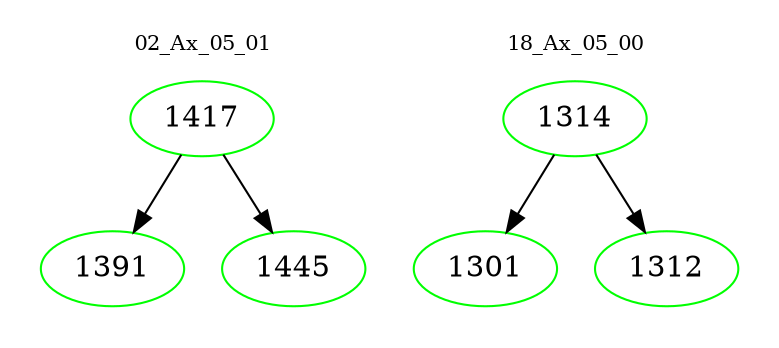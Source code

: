digraph{
subgraph cluster_0 {
color = white
label = "02_Ax_05_01";
fontsize=10;
T0_1417 [label="1417", color="green"]
T0_1417 -> T0_1391 [color="black"]
T0_1391 [label="1391", color="green"]
T0_1417 -> T0_1445 [color="black"]
T0_1445 [label="1445", color="green"]
}
subgraph cluster_1 {
color = white
label = "18_Ax_05_00";
fontsize=10;
T1_1314 [label="1314", color="green"]
T1_1314 -> T1_1301 [color="black"]
T1_1301 [label="1301", color="green"]
T1_1314 -> T1_1312 [color="black"]
T1_1312 [label="1312", color="green"]
}
}
